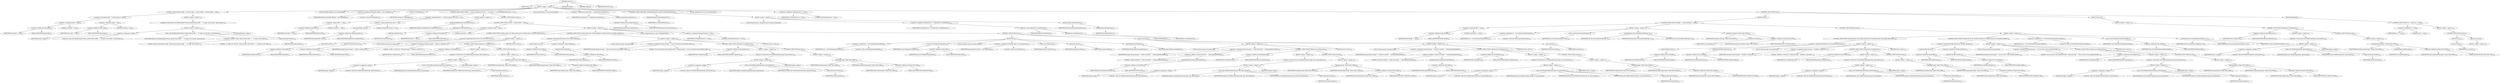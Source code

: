 digraph "execute" {  
"273" [label = <(METHOD,execute)<SUB>257</SUB>> ]
"23" [label = <(PARAM,this)<SUB>257</SUB>> ]
"274" [label = <(BLOCK,&lt;empty&gt;,&lt;empty&gt;)<SUB>257</SUB>> ]
"275" [label = <(CONTROL_STRUCTURE,if (prefix != null &amp;&amp; regex != null),if (prefix != null &amp;&amp; regex != null))<SUB>258</SUB>> ]
"276" [label = <(&lt;operator&gt;.logicalAnd,prefix != null &amp;&amp; regex != null)<SUB>258</SUB>> ]
"277" [label = <(&lt;operator&gt;.notEquals,prefix != null)<SUB>258</SUB>> ]
"278" [label = <(&lt;operator&gt;.fieldAccess,this.prefix)<SUB>258</SUB>> ]
"279" [label = <(IDENTIFIER,this,prefix != null)<SUB>258</SUB>> ]
"280" [label = <(FIELD_IDENTIFIER,prefix,prefix)<SUB>258</SUB>> ]
"281" [label = <(LITERAL,null,prefix != null)<SUB>258</SUB>> ]
"282" [label = <(&lt;operator&gt;.notEquals,regex != null)<SUB>258</SUB>> ]
"283" [label = <(&lt;operator&gt;.fieldAccess,this.regex)<SUB>258</SUB>> ]
"284" [label = <(IDENTIFIER,this,regex != null)<SUB>258</SUB>> ]
"285" [label = <(FIELD_IDENTIFIER,regex,regex)<SUB>258</SUB>> ]
"286" [label = <(LITERAL,null,regex != null)<SUB>258</SUB>> ]
"287" [label = <(BLOCK,&lt;empty&gt;,&lt;empty&gt;)<SUB>258</SUB>> ]
"288" [label = <(&lt;operator&gt;.throw,throw new BuildException(&quot;Please specify either prefix&quot; + &quot; or regex, but not both&quot;, getLocation());)<SUB>259</SUB>> ]
"289" [label = <(BLOCK,&lt;empty&gt;,&lt;empty&gt;)<SUB>259</SUB>> ]
"290" [label = <(&lt;operator&gt;.assignment,&lt;empty&gt;)> ]
"291" [label = <(IDENTIFIER,$obj3,&lt;empty&gt;)> ]
"292" [label = <(&lt;operator&gt;.alloc,new BuildException(&quot;Please specify either prefix&quot; + &quot; or regex, but not both&quot;, getLocation()))<SUB>259</SUB>> ]
"293" [label = <(&lt;init&gt;,new BuildException(&quot;Please specify either prefix&quot; + &quot; or regex, but not both&quot;, getLocation()))<SUB>259</SUB>> ]
"294" [label = <(IDENTIFIER,$obj3,new BuildException(&quot;Please specify either prefix&quot; + &quot; or regex, but not both&quot;, getLocation()))> ]
"295" [label = <(&lt;operator&gt;.addition,&quot;Please specify either prefix&quot; + &quot; or regex, but not both&quot;)<SUB>259</SUB>> ]
"296" [label = <(LITERAL,&quot;Please specify either prefix&quot;,&quot;Please specify either prefix&quot; + &quot; or regex, but not both&quot;)<SUB>259</SUB>> ]
"297" [label = <(LITERAL,&quot; or regex, but not both&quot;,&quot;Please specify either prefix&quot; + &quot; or regex, but not both&quot;)<SUB>260</SUB>> ]
"298" [label = <(getLocation,getLocation())<SUB>260</SUB>> ]
"22" [label = <(IDENTIFIER,this,getLocation())<SUB>260</SUB>> ]
"299" [label = <(IDENTIFIER,$obj3,&lt;empty&gt;)> ]
"25" [label = <(LOCAL,Hashtable allProps: java.util.Hashtable)> ]
"300" [label = <(&lt;operator&gt;.assignment,Hashtable allProps = new Hashtable())<SUB>263</SUB>> ]
"301" [label = <(IDENTIFIER,allProps,Hashtable allProps = new Hashtable())<SUB>263</SUB>> ]
"302" [label = <(&lt;operator&gt;.alloc,new Hashtable())<SUB>263</SUB>> ]
"303" [label = <(&lt;init&gt;,new Hashtable())<SUB>263</SUB>> ]
"24" [label = <(IDENTIFIER,allProps,new Hashtable())<SUB>263</SUB>> ]
"304" [label = <(CONTROL_STRUCTURE,if (inFile == null &amp;&amp; propertySets.size() == 0),if (inFile == null &amp;&amp; propertySets.size() == 0))<SUB>267</SUB>> ]
"305" [label = <(&lt;operator&gt;.logicalAnd,inFile == null &amp;&amp; propertySets.size() == 0)<SUB>267</SUB>> ]
"306" [label = <(&lt;operator&gt;.equals,inFile == null)<SUB>267</SUB>> ]
"307" [label = <(&lt;operator&gt;.fieldAccess,this.inFile)<SUB>267</SUB>> ]
"308" [label = <(IDENTIFIER,this,inFile == null)<SUB>267</SUB>> ]
"309" [label = <(FIELD_IDENTIFIER,inFile,inFile)<SUB>267</SUB>> ]
"310" [label = <(LITERAL,null,inFile == null)<SUB>267</SUB>> ]
"311" [label = <(&lt;operator&gt;.equals,propertySets.size() == 0)<SUB>267</SUB>> ]
"312" [label = <(size,propertySets.size())<SUB>267</SUB>> ]
"313" [label = <(&lt;operator&gt;.fieldAccess,this.propertySets)<SUB>267</SUB>> ]
"314" [label = <(IDENTIFIER,this,propertySets.size())<SUB>267</SUB>> ]
"315" [label = <(FIELD_IDENTIFIER,propertySets,propertySets)<SUB>267</SUB>> ]
"316" [label = <(LITERAL,0,propertySets.size() == 0)<SUB>267</SUB>> ]
"317" [label = <(BLOCK,&lt;empty&gt;,&lt;empty&gt;)<SUB>267</SUB>> ]
"318" [label = <(putAll,putAll(getProject().getProperties()))<SUB>269</SUB>> ]
"319" [label = <(IDENTIFIER,allProps,putAll(getProject().getProperties()))<SUB>269</SUB>> ]
"320" [label = <(getProperties,getProperties())<SUB>269</SUB>> ]
"321" [label = <(getProject,getProject())<SUB>269</SUB>> ]
"26" [label = <(IDENTIFIER,this,getProject())<SUB>269</SUB>> ]
"322" [label = <(CONTROL_STRUCTURE,else,else)<SUB>270</SUB>> ]
"323" [label = <(CONTROL_STRUCTURE,if (inFile != null),if (inFile != null))<SUB>270</SUB>> ]
"324" [label = <(&lt;operator&gt;.notEquals,inFile != null)<SUB>270</SUB>> ]
"325" [label = <(&lt;operator&gt;.fieldAccess,this.inFile)<SUB>270</SUB>> ]
"326" [label = <(IDENTIFIER,this,inFile != null)<SUB>270</SUB>> ]
"327" [label = <(FIELD_IDENTIFIER,inFile,inFile)<SUB>270</SUB>> ]
"328" [label = <(LITERAL,null,inFile != null)<SUB>270</SUB>> ]
"329" [label = <(BLOCK,&lt;empty&gt;,&lt;empty&gt;)<SUB>270</SUB>> ]
"330" [label = <(CONTROL_STRUCTURE,if (inFile.exists() &amp;&amp; inFile.isDirectory()),if (inFile.exists() &amp;&amp; inFile.isDirectory()))<SUB>271</SUB>> ]
"331" [label = <(&lt;operator&gt;.logicalAnd,inFile.exists() &amp;&amp; inFile.isDirectory())<SUB>271</SUB>> ]
"332" [label = <(exists,inFile.exists())<SUB>271</SUB>> ]
"333" [label = <(&lt;operator&gt;.fieldAccess,this.inFile)<SUB>271</SUB>> ]
"334" [label = <(IDENTIFIER,this,inFile.exists())<SUB>271</SUB>> ]
"335" [label = <(FIELD_IDENTIFIER,inFile,inFile)<SUB>271</SUB>> ]
"336" [label = <(isDirectory,inFile.isDirectory())<SUB>271</SUB>> ]
"337" [label = <(&lt;operator&gt;.fieldAccess,this.inFile)<SUB>271</SUB>> ]
"338" [label = <(IDENTIFIER,this,inFile.isDirectory())<SUB>271</SUB>> ]
"339" [label = <(FIELD_IDENTIFIER,inFile,inFile)<SUB>271</SUB>> ]
"340" [label = <(BLOCK,&lt;empty&gt;,&lt;empty&gt;)<SUB>271</SUB>> ]
"341" [label = <(LOCAL,String message: java.lang.String)> ]
"342" [label = <(&lt;operator&gt;.assignment,String message = &quot;srcfile is a directory!&quot;)<SUB>272</SUB>> ]
"343" [label = <(IDENTIFIER,message,String message = &quot;srcfile is a directory!&quot;)<SUB>272</SUB>> ]
"344" [label = <(LITERAL,&quot;srcfile is a directory!&quot;,String message = &quot;srcfile is a directory!&quot;)<SUB>272</SUB>> ]
"345" [label = <(CONTROL_STRUCTURE,if (failonerror),if (failonerror))<SUB>273</SUB>> ]
"346" [label = <(&lt;operator&gt;.fieldAccess,this.failonerror)<SUB>273</SUB>> ]
"347" [label = <(IDENTIFIER,this,if (failonerror))<SUB>273</SUB>> ]
"348" [label = <(FIELD_IDENTIFIER,failonerror,failonerror)<SUB>273</SUB>> ]
"349" [label = <(BLOCK,&lt;empty&gt;,&lt;empty&gt;)<SUB>273</SUB>> ]
"350" [label = <(&lt;operator&gt;.throw,throw new BuildException(message, getLocation());)<SUB>274</SUB>> ]
"351" [label = <(BLOCK,&lt;empty&gt;,&lt;empty&gt;)<SUB>274</SUB>> ]
"352" [label = <(&lt;operator&gt;.assignment,&lt;empty&gt;)> ]
"353" [label = <(IDENTIFIER,$obj5,&lt;empty&gt;)> ]
"354" [label = <(&lt;operator&gt;.alloc,new BuildException(message, getLocation()))<SUB>274</SUB>> ]
"355" [label = <(&lt;init&gt;,new BuildException(message, getLocation()))<SUB>274</SUB>> ]
"356" [label = <(IDENTIFIER,$obj5,new BuildException(message, getLocation()))> ]
"357" [label = <(IDENTIFIER,message,new BuildException(message, getLocation()))<SUB>274</SUB>> ]
"358" [label = <(getLocation,getLocation())<SUB>274</SUB>> ]
"27" [label = <(IDENTIFIER,this,getLocation())<SUB>274</SUB>> ]
"359" [label = <(IDENTIFIER,$obj5,&lt;empty&gt;)> ]
"360" [label = <(CONTROL_STRUCTURE,else,else)<SUB>275</SUB>> ]
"361" [label = <(BLOCK,&lt;empty&gt;,&lt;empty&gt;)<SUB>275</SUB>> ]
"362" [label = <(log,log(message, Project.MSG_ERR))<SUB>276</SUB>> ]
"28" [label = <(IDENTIFIER,this,log(message, Project.MSG_ERR))<SUB>276</SUB>> ]
"363" [label = <(IDENTIFIER,message,log(message, Project.MSG_ERR))<SUB>276</SUB>> ]
"364" [label = <(&lt;operator&gt;.fieldAccess,Project.MSG_ERR)<SUB>276</SUB>> ]
"365" [label = <(IDENTIFIER,Project,log(message, Project.MSG_ERR))<SUB>276</SUB>> ]
"366" [label = <(FIELD_IDENTIFIER,MSG_ERR,MSG_ERR)<SUB>276</SUB>> ]
"367" [label = <(RETURN,return;,return;)<SUB>278</SUB>> ]
"368" [label = <(CONTROL_STRUCTURE,if (inFile.exists() &amp;&amp; !inFile.canRead()),if (inFile.exists() &amp;&amp; !inFile.canRead()))<SUB>281</SUB>> ]
"369" [label = <(&lt;operator&gt;.logicalAnd,inFile.exists() &amp;&amp; !inFile.canRead())<SUB>281</SUB>> ]
"370" [label = <(exists,inFile.exists())<SUB>281</SUB>> ]
"371" [label = <(&lt;operator&gt;.fieldAccess,this.inFile)<SUB>281</SUB>> ]
"372" [label = <(IDENTIFIER,this,inFile.exists())<SUB>281</SUB>> ]
"373" [label = <(FIELD_IDENTIFIER,inFile,inFile)<SUB>281</SUB>> ]
"374" [label = <(&lt;operator&gt;.logicalNot,!inFile.canRead())<SUB>281</SUB>> ]
"375" [label = <(canRead,inFile.canRead())<SUB>281</SUB>> ]
"376" [label = <(&lt;operator&gt;.fieldAccess,this.inFile)<SUB>281</SUB>> ]
"377" [label = <(IDENTIFIER,this,inFile.canRead())<SUB>281</SUB>> ]
"378" [label = <(FIELD_IDENTIFIER,inFile,inFile)<SUB>281</SUB>> ]
"379" [label = <(BLOCK,&lt;empty&gt;,&lt;empty&gt;)<SUB>281</SUB>> ]
"380" [label = <(LOCAL,String message: java.lang.String)> ]
"381" [label = <(&lt;operator&gt;.assignment,String message = &quot;Can not read from the specified srcfile!&quot;)<SUB>282</SUB>> ]
"382" [label = <(IDENTIFIER,message,String message = &quot;Can not read from the specified srcfile!&quot;)<SUB>282</SUB>> ]
"383" [label = <(LITERAL,&quot;Can not read from the specified srcfile!&quot;,String message = &quot;Can not read from the specified srcfile!&quot;)<SUB>282</SUB>> ]
"384" [label = <(CONTROL_STRUCTURE,if (failonerror),if (failonerror))<SUB>283</SUB>> ]
"385" [label = <(&lt;operator&gt;.fieldAccess,this.failonerror)<SUB>283</SUB>> ]
"386" [label = <(IDENTIFIER,this,if (failonerror))<SUB>283</SUB>> ]
"387" [label = <(FIELD_IDENTIFIER,failonerror,failonerror)<SUB>283</SUB>> ]
"388" [label = <(BLOCK,&lt;empty&gt;,&lt;empty&gt;)<SUB>283</SUB>> ]
"389" [label = <(&lt;operator&gt;.throw,throw new BuildException(message, getLocation());)<SUB>284</SUB>> ]
"390" [label = <(BLOCK,&lt;empty&gt;,&lt;empty&gt;)<SUB>284</SUB>> ]
"391" [label = <(&lt;operator&gt;.assignment,&lt;empty&gt;)> ]
"392" [label = <(IDENTIFIER,$obj6,&lt;empty&gt;)> ]
"393" [label = <(&lt;operator&gt;.alloc,new BuildException(message, getLocation()))<SUB>284</SUB>> ]
"394" [label = <(&lt;init&gt;,new BuildException(message, getLocation()))<SUB>284</SUB>> ]
"395" [label = <(IDENTIFIER,$obj6,new BuildException(message, getLocation()))> ]
"396" [label = <(IDENTIFIER,message,new BuildException(message, getLocation()))<SUB>284</SUB>> ]
"397" [label = <(getLocation,getLocation())<SUB>284</SUB>> ]
"29" [label = <(IDENTIFIER,this,getLocation())<SUB>284</SUB>> ]
"398" [label = <(IDENTIFIER,$obj6,&lt;empty&gt;)> ]
"399" [label = <(CONTROL_STRUCTURE,else,else)<SUB>285</SUB>> ]
"400" [label = <(BLOCK,&lt;empty&gt;,&lt;empty&gt;)<SUB>285</SUB>> ]
"401" [label = <(log,log(message, Project.MSG_ERR))<SUB>286</SUB>> ]
"30" [label = <(IDENTIFIER,this,log(message, Project.MSG_ERR))<SUB>286</SUB>> ]
"402" [label = <(IDENTIFIER,message,log(message, Project.MSG_ERR))<SUB>286</SUB>> ]
"403" [label = <(&lt;operator&gt;.fieldAccess,Project.MSG_ERR)<SUB>286</SUB>> ]
"404" [label = <(IDENTIFIER,Project,log(message, Project.MSG_ERR))<SUB>286</SUB>> ]
"405" [label = <(FIELD_IDENTIFIER,MSG_ERR,MSG_ERR)<SUB>286</SUB>> ]
"406" [label = <(RETURN,return;,return;)<SUB>288</SUB>> ]
"32" [label = <(LOCAL,FileInputStream in: java.io.FileInputStream)> ]
"407" [label = <(&lt;operator&gt;.assignment,FileInputStream in = null)<SUB>291</SUB>> ]
"408" [label = <(IDENTIFIER,in,FileInputStream in = null)<SUB>291</SUB>> ]
"409" [label = <(LITERAL,null,FileInputStream in = null)<SUB>291</SUB>> ]
"410" [label = <(CONTROL_STRUCTURE,try,try)<SUB>292</SUB>> ]
"411" [label = <(BLOCK,try,try)<SUB>292</SUB>> ]
"412" [label = <(&lt;operator&gt;.assignment,in = new FileInputStream(inFile))<SUB>293</SUB>> ]
"413" [label = <(IDENTIFIER,in,in = new FileInputStream(inFile))<SUB>293</SUB>> ]
"414" [label = <(&lt;operator&gt;.alloc,new FileInputStream(inFile))<SUB>293</SUB>> ]
"415" [label = <(&lt;init&gt;,new FileInputStream(inFile))<SUB>293</SUB>> ]
"31" [label = <(IDENTIFIER,in,new FileInputStream(inFile))<SUB>293</SUB>> ]
"416" [label = <(&lt;operator&gt;.fieldAccess,this.inFile)<SUB>293</SUB>> ]
"417" [label = <(IDENTIFIER,this,new FileInputStream(inFile))<SUB>293</SUB>> ]
"418" [label = <(FIELD_IDENTIFIER,inFile,inFile)<SUB>293</SUB>> ]
"34" [label = <(LOCAL,Properties props: java.util.Properties)> ]
"419" [label = <(&lt;operator&gt;.assignment,Properties props = new Properties())<SUB>294</SUB>> ]
"420" [label = <(IDENTIFIER,props,Properties props = new Properties())<SUB>294</SUB>> ]
"421" [label = <(&lt;operator&gt;.alloc,new Properties())<SUB>294</SUB>> ]
"422" [label = <(&lt;init&gt;,new Properties())<SUB>294</SUB>> ]
"33" [label = <(IDENTIFIER,props,new Properties())<SUB>294</SUB>> ]
"423" [label = <(load,props.load(in))<SUB>295</SUB>> ]
"424" [label = <(IDENTIFIER,props,props.load(in))<SUB>295</SUB>> ]
"425" [label = <(IDENTIFIER,in,props.load(in))<SUB>295</SUB>> ]
"426" [label = <(putAll,allProps.putAll(props))<SUB>296</SUB>> ]
"427" [label = <(IDENTIFIER,allProps,allProps.putAll(props))<SUB>296</SUB>> ]
"428" [label = <(IDENTIFIER,props,allProps.putAll(props))<SUB>296</SUB>> ]
"429" [label = <(BLOCK,catch,catch)> ]
"430" [label = <(BLOCK,&lt;empty&gt;,&lt;empty&gt;)<SUB>297</SUB>> ]
"431" [label = <(LOCAL,String message: java.lang.String)> ]
"432" [label = <(&lt;operator&gt;.assignment,String message = &quot;Could not find file &quot; + inFile.getAbsolutePath())<SUB>298</SUB>> ]
"433" [label = <(IDENTIFIER,message,String message = &quot;Could not find file &quot; + inFile.getAbsolutePath())<SUB>298</SUB>> ]
"434" [label = <(&lt;operator&gt;.addition,&quot;Could not find file &quot; + inFile.getAbsolutePath())<SUB>299</SUB>> ]
"435" [label = <(LITERAL,&quot;Could not find file &quot;,&quot;Could not find file &quot; + inFile.getAbsolutePath())<SUB>299</SUB>> ]
"436" [label = <(getAbsolutePath,inFile.getAbsolutePath())<SUB>299</SUB>> ]
"437" [label = <(&lt;operator&gt;.fieldAccess,this.inFile)<SUB>299</SUB>> ]
"438" [label = <(IDENTIFIER,this,inFile.getAbsolutePath())<SUB>299</SUB>> ]
"439" [label = <(FIELD_IDENTIFIER,inFile,inFile)<SUB>299</SUB>> ]
"440" [label = <(CONTROL_STRUCTURE,if (failonerror),if (failonerror))<SUB>300</SUB>> ]
"441" [label = <(&lt;operator&gt;.fieldAccess,this.failonerror)<SUB>300</SUB>> ]
"442" [label = <(IDENTIFIER,this,if (failonerror))<SUB>300</SUB>> ]
"443" [label = <(FIELD_IDENTIFIER,failonerror,failonerror)<SUB>300</SUB>> ]
"444" [label = <(BLOCK,&lt;empty&gt;,&lt;empty&gt;)<SUB>300</SUB>> ]
"445" [label = <(&lt;operator&gt;.throw,throw new BuildException(message, fnfe, getLocation());)<SUB>301</SUB>> ]
"446" [label = <(BLOCK,&lt;empty&gt;,&lt;empty&gt;)<SUB>301</SUB>> ]
"447" [label = <(&lt;operator&gt;.assignment,&lt;empty&gt;)> ]
"448" [label = <(IDENTIFIER,$obj9,&lt;empty&gt;)> ]
"449" [label = <(&lt;operator&gt;.alloc,new BuildException(message, fnfe, getLocation()))<SUB>301</SUB>> ]
"450" [label = <(&lt;init&gt;,new BuildException(message, fnfe, getLocation()))<SUB>301</SUB>> ]
"451" [label = <(IDENTIFIER,$obj9,new BuildException(message, fnfe, getLocation()))> ]
"452" [label = <(IDENTIFIER,message,new BuildException(message, fnfe, getLocation()))<SUB>301</SUB>> ]
"453" [label = <(IDENTIFIER,fnfe,new BuildException(message, fnfe, getLocation()))<SUB>301</SUB>> ]
"454" [label = <(getLocation,getLocation())<SUB>301</SUB>> ]
"35" [label = <(IDENTIFIER,this,getLocation())<SUB>301</SUB>> ]
"455" [label = <(IDENTIFIER,$obj9,&lt;empty&gt;)> ]
"456" [label = <(CONTROL_STRUCTURE,else,else)<SUB>302</SUB>> ]
"457" [label = <(BLOCK,&lt;empty&gt;,&lt;empty&gt;)<SUB>302</SUB>> ]
"458" [label = <(log,log(message, Project.MSG_WARN))<SUB>303</SUB>> ]
"36" [label = <(IDENTIFIER,this,log(message, Project.MSG_WARN))<SUB>303</SUB>> ]
"459" [label = <(IDENTIFIER,message,log(message, Project.MSG_WARN))<SUB>303</SUB>> ]
"460" [label = <(&lt;operator&gt;.fieldAccess,Project.MSG_WARN)<SUB>303</SUB>> ]
"461" [label = <(IDENTIFIER,Project,log(message, Project.MSG_WARN))<SUB>303</SUB>> ]
"462" [label = <(FIELD_IDENTIFIER,MSG_WARN,MSG_WARN)<SUB>303</SUB>> ]
"463" [label = <(RETURN,return;,return;)<SUB>305</SUB>> ]
"464" [label = <(BLOCK,&lt;empty&gt;,&lt;empty&gt;)<SUB>306</SUB>> ]
"465" [label = <(LOCAL,String message: java.lang.String)> ]
"466" [label = <(&lt;operator&gt;.assignment,String message = &quot;Could not read file &quot; + inFile.getAbsolutePath())<SUB>307</SUB>> ]
"467" [label = <(IDENTIFIER,message,String message = &quot;Could not read file &quot; + inFile.getAbsolutePath())<SUB>307</SUB>> ]
"468" [label = <(&lt;operator&gt;.addition,&quot;Could not read file &quot; + inFile.getAbsolutePath())<SUB>308</SUB>> ]
"469" [label = <(LITERAL,&quot;Could not read file &quot;,&quot;Could not read file &quot; + inFile.getAbsolutePath())<SUB>308</SUB>> ]
"470" [label = <(getAbsolutePath,inFile.getAbsolutePath())<SUB>308</SUB>> ]
"471" [label = <(&lt;operator&gt;.fieldAccess,this.inFile)<SUB>308</SUB>> ]
"472" [label = <(IDENTIFIER,this,inFile.getAbsolutePath())<SUB>308</SUB>> ]
"473" [label = <(FIELD_IDENTIFIER,inFile,inFile)<SUB>308</SUB>> ]
"474" [label = <(CONTROL_STRUCTURE,if (failonerror),if (failonerror))<SUB>309</SUB>> ]
"475" [label = <(&lt;operator&gt;.fieldAccess,this.failonerror)<SUB>309</SUB>> ]
"476" [label = <(IDENTIFIER,this,if (failonerror))<SUB>309</SUB>> ]
"477" [label = <(FIELD_IDENTIFIER,failonerror,failonerror)<SUB>309</SUB>> ]
"478" [label = <(BLOCK,&lt;empty&gt;,&lt;empty&gt;)<SUB>309</SUB>> ]
"479" [label = <(&lt;operator&gt;.throw,throw new BuildException(message, ioe, getLocation());)<SUB>310</SUB>> ]
"480" [label = <(BLOCK,&lt;empty&gt;,&lt;empty&gt;)<SUB>310</SUB>> ]
"481" [label = <(&lt;operator&gt;.assignment,&lt;empty&gt;)> ]
"482" [label = <(IDENTIFIER,$obj10,&lt;empty&gt;)> ]
"483" [label = <(&lt;operator&gt;.alloc,new BuildException(message, ioe, getLocation()))<SUB>310</SUB>> ]
"484" [label = <(&lt;init&gt;,new BuildException(message, ioe, getLocation()))<SUB>310</SUB>> ]
"485" [label = <(IDENTIFIER,$obj10,new BuildException(message, ioe, getLocation()))> ]
"486" [label = <(IDENTIFIER,message,new BuildException(message, ioe, getLocation()))<SUB>310</SUB>> ]
"487" [label = <(IDENTIFIER,ioe,new BuildException(message, ioe, getLocation()))<SUB>310</SUB>> ]
"488" [label = <(getLocation,getLocation())<SUB>310</SUB>> ]
"37" [label = <(IDENTIFIER,this,getLocation())<SUB>310</SUB>> ]
"489" [label = <(IDENTIFIER,$obj10,&lt;empty&gt;)> ]
"490" [label = <(CONTROL_STRUCTURE,else,else)<SUB>311</SUB>> ]
"491" [label = <(BLOCK,&lt;empty&gt;,&lt;empty&gt;)<SUB>311</SUB>> ]
"492" [label = <(log,log(message, Project.MSG_WARN))<SUB>312</SUB>> ]
"38" [label = <(IDENTIFIER,this,log(message, Project.MSG_WARN))<SUB>312</SUB>> ]
"493" [label = <(IDENTIFIER,message,log(message, Project.MSG_WARN))<SUB>312</SUB>> ]
"494" [label = <(&lt;operator&gt;.fieldAccess,Project.MSG_WARN)<SUB>312</SUB>> ]
"495" [label = <(IDENTIFIER,Project,log(message, Project.MSG_WARN))<SUB>312</SUB>> ]
"496" [label = <(FIELD_IDENTIFIER,MSG_WARN,MSG_WARN)<SUB>312</SUB>> ]
"497" [label = <(RETURN,return;,return;)<SUB>314</SUB>> ]
"498" [label = <(BLOCK,finally,finally)<SUB>315</SUB>> ]
"499" [label = <(close,close(in))<SUB>316</SUB>> ]
"500" [label = <(IDENTIFIER,FileUtils,close(in))<SUB>316</SUB>> ]
"501" [label = <(IDENTIFIER,in,close(in))<SUB>316</SUB>> ]
"502" [label = <(LOCAL,Enumeration e: java.util.Enumeration)> ]
"503" [label = <(&lt;operator&gt;.assignment,Enumeration e = propertySets.elements())<SUB>320</SUB>> ]
"504" [label = <(IDENTIFIER,e,Enumeration e = propertySets.elements())<SUB>320</SUB>> ]
"505" [label = <(elements,propertySets.elements())<SUB>320</SUB>> ]
"506" [label = <(&lt;operator&gt;.fieldAccess,this.propertySets)<SUB>320</SUB>> ]
"507" [label = <(IDENTIFIER,this,propertySets.elements())<SUB>320</SUB>> ]
"508" [label = <(FIELD_IDENTIFIER,propertySets,propertySets)<SUB>320</SUB>> ]
"509" [label = <(CONTROL_STRUCTURE,while (e.hasMoreElements()),while (e.hasMoreElements()))<SUB>321</SUB>> ]
"510" [label = <(hasMoreElements,e.hasMoreElements())<SUB>321</SUB>> ]
"511" [label = <(IDENTIFIER,e,e.hasMoreElements())<SUB>321</SUB>> ]
"512" [label = <(BLOCK,&lt;empty&gt;,&lt;empty&gt;)<SUB>321</SUB>> ]
"513" [label = <(LOCAL,PropertySet ps: org.apache.tools.ant.types.PropertySet)> ]
"514" [label = <(&lt;operator&gt;.assignment,PropertySet ps = (PropertySet) e.nextElement())<SUB>322</SUB>> ]
"515" [label = <(IDENTIFIER,ps,PropertySet ps = (PropertySet) e.nextElement())<SUB>322</SUB>> ]
"516" [label = <(&lt;operator&gt;.cast,(PropertySet) e.nextElement())<SUB>322</SUB>> ]
"517" [label = <(TYPE_REF,PropertySet,PropertySet)<SUB>322</SUB>> ]
"518" [label = <(nextElement,e.nextElement())<SUB>322</SUB>> ]
"519" [label = <(IDENTIFIER,e,e.nextElement())<SUB>322</SUB>> ]
"520" [label = <(putAll,putAll(ps.getProperties()))<SUB>323</SUB>> ]
"521" [label = <(IDENTIFIER,allProps,putAll(ps.getProperties()))<SUB>323</SUB>> ]
"522" [label = <(getProperties,getProperties())<SUB>323</SUB>> ]
"523" [label = <(IDENTIFIER,ps,getProperties())<SUB>323</SUB>> ]
"40" [label = <(LOCAL,OutputStream os: java.io.OutputStream)> ]
"524" [label = <(&lt;operator&gt;.assignment,OutputStream os = null)<SUB>326</SUB>> ]
"525" [label = <(IDENTIFIER,os,OutputStream os = null)<SUB>326</SUB>> ]
"526" [label = <(LITERAL,null,OutputStream os = null)<SUB>326</SUB>> ]
"527" [label = <(CONTROL_STRUCTURE,try,try)<SUB>327</SUB>> ]
"528" [label = <(BLOCK,try,try)<SUB>327</SUB>> ]
"529" [label = <(CONTROL_STRUCTURE,if (destfile == null),if (destfile == null))<SUB>328</SUB>> ]
"530" [label = <(&lt;operator&gt;.equals,destfile == null)<SUB>328</SUB>> ]
"531" [label = <(&lt;operator&gt;.fieldAccess,this.destfile)<SUB>328</SUB>> ]
"532" [label = <(IDENTIFIER,this,destfile == null)<SUB>328</SUB>> ]
"533" [label = <(FIELD_IDENTIFIER,destfile,destfile)<SUB>328</SUB>> ]
"534" [label = <(LITERAL,null,destfile == null)<SUB>328</SUB>> ]
"535" [label = <(BLOCK,&lt;empty&gt;,&lt;empty&gt;)<SUB>328</SUB>> ]
"536" [label = <(&lt;operator&gt;.assignment,os = new ByteArrayOutputStream())<SUB>329</SUB>> ]
"537" [label = <(IDENTIFIER,os,os = new ByteArrayOutputStream())<SUB>329</SUB>> ]
"538" [label = <(&lt;operator&gt;.alloc,new ByteArrayOutputStream())<SUB>329</SUB>> ]
"539" [label = <(&lt;init&gt;,new ByteArrayOutputStream())<SUB>329</SUB>> ]
"39" [label = <(IDENTIFIER,os,new ByteArrayOutputStream())<SUB>329</SUB>> ]
"540" [label = <(saveProperties,this.saveProperties(allProps, os))<SUB>330</SUB>> ]
"41" [label = <(IDENTIFIER,this,this.saveProperties(allProps, os))<SUB>330</SUB>> ]
"541" [label = <(IDENTIFIER,allProps,this.saveProperties(allProps, os))<SUB>330</SUB>> ]
"542" [label = <(IDENTIFIER,os,this.saveProperties(allProps, os))<SUB>330</SUB>> ]
"543" [label = <(log,log(os.toString(), Project.MSG_INFO))<SUB>331</SUB>> ]
"42" [label = <(IDENTIFIER,this,log(os.toString(), Project.MSG_INFO))<SUB>331</SUB>> ]
"544" [label = <(toString,os.toString())<SUB>331</SUB>> ]
"545" [label = <(IDENTIFIER,os,os.toString())<SUB>331</SUB>> ]
"546" [label = <(&lt;operator&gt;.fieldAccess,Project.MSG_INFO)<SUB>331</SUB>> ]
"547" [label = <(IDENTIFIER,Project,log(os.toString(), Project.MSG_INFO))<SUB>331</SUB>> ]
"548" [label = <(FIELD_IDENTIFIER,MSG_INFO,MSG_INFO)<SUB>331</SUB>> ]
"549" [label = <(CONTROL_STRUCTURE,else,else)<SUB>332</SUB>> ]
"550" [label = <(BLOCK,&lt;empty&gt;,&lt;empty&gt;)<SUB>332</SUB>> ]
"551" [label = <(CONTROL_STRUCTURE,if (destfile.exists() &amp;&amp; destfile.isDirectory()),if (destfile.exists() &amp;&amp; destfile.isDirectory()))<SUB>333</SUB>> ]
"552" [label = <(&lt;operator&gt;.logicalAnd,destfile.exists() &amp;&amp; destfile.isDirectory())<SUB>333</SUB>> ]
"553" [label = <(exists,destfile.exists())<SUB>333</SUB>> ]
"554" [label = <(&lt;operator&gt;.fieldAccess,this.destfile)<SUB>333</SUB>> ]
"555" [label = <(IDENTIFIER,this,destfile.exists())<SUB>333</SUB>> ]
"556" [label = <(FIELD_IDENTIFIER,destfile,destfile)<SUB>333</SUB>> ]
"557" [label = <(isDirectory,destfile.isDirectory())<SUB>333</SUB>> ]
"558" [label = <(&lt;operator&gt;.fieldAccess,this.destfile)<SUB>333</SUB>> ]
"559" [label = <(IDENTIFIER,this,destfile.isDirectory())<SUB>333</SUB>> ]
"560" [label = <(FIELD_IDENTIFIER,destfile,destfile)<SUB>333</SUB>> ]
"561" [label = <(BLOCK,&lt;empty&gt;,&lt;empty&gt;)<SUB>333</SUB>> ]
"562" [label = <(LOCAL,String message: java.lang.String)> ]
"563" [label = <(&lt;operator&gt;.assignment,String message = &quot;destfile is a directory!&quot;)<SUB>334</SUB>> ]
"564" [label = <(IDENTIFIER,message,String message = &quot;destfile is a directory!&quot;)<SUB>334</SUB>> ]
"565" [label = <(LITERAL,&quot;destfile is a directory!&quot;,String message = &quot;destfile is a directory!&quot;)<SUB>334</SUB>> ]
"566" [label = <(CONTROL_STRUCTURE,if (failonerror),if (failonerror))<SUB>335</SUB>> ]
"567" [label = <(&lt;operator&gt;.fieldAccess,this.failonerror)<SUB>335</SUB>> ]
"568" [label = <(IDENTIFIER,this,if (failonerror))<SUB>335</SUB>> ]
"569" [label = <(FIELD_IDENTIFIER,failonerror,failonerror)<SUB>335</SUB>> ]
"570" [label = <(BLOCK,&lt;empty&gt;,&lt;empty&gt;)<SUB>335</SUB>> ]
"571" [label = <(&lt;operator&gt;.throw,throw new BuildException(message, getLocation());)<SUB>336</SUB>> ]
"572" [label = <(BLOCK,&lt;empty&gt;,&lt;empty&gt;)<SUB>336</SUB>> ]
"573" [label = <(&lt;operator&gt;.assignment,&lt;empty&gt;)> ]
"574" [label = <(IDENTIFIER,$obj12,&lt;empty&gt;)> ]
"575" [label = <(&lt;operator&gt;.alloc,new BuildException(message, getLocation()))<SUB>336</SUB>> ]
"576" [label = <(&lt;init&gt;,new BuildException(message, getLocation()))<SUB>336</SUB>> ]
"577" [label = <(IDENTIFIER,$obj12,new BuildException(message, getLocation()))> ]
"578" [label = <(IDENTIFIER,message,new BuildException(message, getLocation()))<SUB>336</SUB>> ]
"579" [label = <(getLocation,getLocation())<SUB>336</SUB>> ]
"43" [label = <(IDENTIFIER,this,getLocation())<SUB>336</SUB>> ]
"580" [label = <(IDENTIFIER,$obj12,&lt;empty&gt;)> ]
"581" [label = <(CONTROL_STRUCTURE,else,else)<SUB>337</SUB>> ]
"582" [label = <(BLOCK,&lt;empty&gt;,&lt;empty&gt;)<SUB>337</SUB>> ]
"583" [label = <(log,log(message, Project.MSG_ERR))<SUB>338</SUB>> ]
"44" [label = <(IDENTIFIER,this,log(message, Project.MSG_ERR))<SUB>338</SUB>> ]
"584" [label = <(IDENTIFIER,message,log(message, Project.MSG_ERR))<SUB>338</SUB>> ]
"585" [label = <(&lt;operator&gt;.fieldAccess,Project.MSG_ERR)<SUB>338</SUB>> ]
"586" [label = <(IDENTIFIER,Project,log(message, Project.MSG_ERR))<SUB>338</SUB>> ]
"587" [label = <(FIELD_IDENTIFIER,MSG_ERR,MSG_ERR)<SUB>338</SUB>> ]
"588" [label = <(RETURN,return;,return;)<SUB>340</SUB>> ]
"589" [label = <(CONTROL_STRUCTURE,if (destfile.exists() &amp;&amp; !destfile.canWrite()),if (destfile.exists() &amp;&amp; !destfile.canWrite()))<SUB>343</SUB>> ]
"590" [label = <(&lt;operator&gt;.logicalAnd,destfile.exists() &amp;&amp; !destfile.canWrite())<SUB>343</SUB>> ]
"591" [label = <(exists,destfile.exists())<SUB>343</SUB>> ]
"592" [label = <(&lt;operator&gt;.fieldAccess,this.destfile)<SUB>343</SUB>> ]
"593" [label = <(IDENTIFIER,this,destfile.exists())<SUB>343</SUB>> ]
"594" [label = <(FIELD_IDENTIFIER,destfile,destfile)<SUB>343</SUB>> ]
"595" [label = <(&lt;operator&gt;.logicalNot,!destfile.canWrite())<SUB>343</SUB>> ]
"596" [label = <(canWrite,destfile.canWrite())<SUB>343</SUB>> ]
"597" [label = <(&lt;operator&gt;.fieldAccess,this.destfile)<SUB>343</SUB>> ]
"598" [label = <(IDENTIFIER,this,destfile.canWrite())<SUB>343</SUB>> ]
"599" [label = <(FIELD_IDENTIFIER,destfile,destfile)<SUB>343</SUB>> ]
"600" [label = <(BLOCK,&lt;empty&gt;,&lt;empty&gt;)<SUB>343</SUB>> ]
"601" [label = <(LOCAL,String message: java.lang.String)> ]
"602" [label = <(&lt;operator&gt;.assignment,String message = &quot;Can not write to the specified destfile!&quot;)<SUB>344</SUB>> ]
"603" [label = <(IDENTIFIER,message,String message = &quot;Can not write to the specified destfile!&quot;)<SUB>344</SUB>> ]
"604" [label = <(LITERAL,&quot;Can not write to the specified destfile!&quot;,String message = &quot;Can not write to the specified destfile!&quot;)<SUB>345</SUB>> ]
"605" [label = <(CONTROL_STRUCTURE,if (failonerror),if (failonerror))<SUB>346</SUB>> ]
"606" [label = <(&lt;operator&gt;.fieldAccess,this.failonerror)<SUB>346</SUB>> ]
"607" [label = <(IDENTIFIER,this,if (failonerror))<SUB>346</SUB>> ]
"608" [label = <(FIELD_IDENTIFIER,failonerror,failonerror)<SUB>346</SUB>> ]
"609" [label = <(BLOCK,&lt;empty&gt;,&lt;empty&gt;)<SUB>346</SUB>> ]
"610" [label = <(&lt;operator&gt;.throw,throw new BuildException(message, getLocation());)<SUB>347</SUB>> ]
"611" [label = <(BLOCK,&lt;empty&gt;,&lt;empty&gt;)<SUB>347</SUB>> ]
"612" [label = <(&lt;operator&gt;.assignment,&lt;empty&gt;)> ]
"613" [label = <(IDENTIFIER,$obj13,&lt;empty&gt;)> ]
"614" [label = <(&lt;operator&gt;.alloc,new BuildException(message, getLocation()))<SUB>347</SUB>> ]
"615" [label = <(&lt;init&gt;,new BuildException(message, getLocation()))<SUB>347</SUB>> ]
"616" [label = <(IDENTIFIER,$obj13,new BuildException(message, getLocation()))> ]
"617" [label = <(IDENTIFIER,message,new BuildException(message, getLocation()))<SUB>347</SUB>> ]
"618" [label = <(getLocation,getLocation())<SUB>347</SUB>> ]
"45" [label = <(IDENTIFIER,this,getLocation())<SUB>347</SUB>> ]
"619" [label = <(IDENTIFIER,$obj13,&lt;empty&gt;)> ]
"620" [label = <(CONTROL_STRUCTURE,else,else)<SUB>348</SUB>> ]
"621" [label = <(BLOCK,&lt;empty&gt;,&lt;empty&gt;)<SUB>348</SUB>> ]
"622" [label = <(log,log(message, Project.MSG_ERR))<SUB>349</SUB>> ]
"46" [label = <(IDENTIFIER,this,log(message, Project.MSG_ERR))<SUB>349</SUB>> ]
"623" [label = <(IDENTIFIER,message,log(message, Project.MSG_ERR))<SUB>349</SUB>> ]
"624" [label = <(&lt;operator&gt;.fieldAccess,Project.MSG_ERR)<SUB>349</SUB>> ]
"625" [label = <(IDENTIFIER,Project,log(message, Project.MSG_ERR))<SUB>349</SUB>> ]
"626" [label = <(FIELD_IDENTIFIER,MSG_ERR,MSG_ERR)<SUB>349</SUB>> ]
"627" [label = <(RETURN,return;,return;)<SUB>351</SUB>> ]
"628" [label = <(&lt;operator&gt;.assignment,os = new FileOutputStream(this.destfile))<SUB>353</SUB>> ]
"629" [label = <(IDENTIFIER,os,os = new FileOutputStream(this.destfile))<SUB>353</SUB>> ]
"630" [label = <(&lt;operator&gt;.alloc,new FileOutputStream(this.destfile))<SUB>353</SUB>> ]
"631" [label = <(&lt;init&gt;,new FileOutputStream(this.destfile))<SUB>353</SUB>> ]
"48" [label = <(IDENTIFIER,os,new FileOutputStream(this.destfile))<SUB>353</SUB>> ]
"632" [label = <(&lt;operator&gt;.fieldAccess,this.destfile)<SUB>353</SUB>> ]
"47" [label = <(IDENTIFIER,this,new FileOutputStream(this.destfile))<SUB>353</SUB>> ]
"633" [label = <(FIELD_IDENTIFIER,destfile,destfile)<SUB>353</SUB>> ]
"634" [label = <(saveProperties,this.saveProperties(allProps, os))<SUB>354</SUB>> ]
"49" [label = <(IDENTIFIER,this,this.saveProperties(allProps, os))<SUB>354</SUB>> ]
"635" [label = <(IDENTIFIER,allProps,this.saveProperties(allProps, os))<SUB>354</SUB>> ]
"636" [label = <(IDENTIFIER,os,this.saveProperties(allProps, os))<SUB>354</SUB>> ]
"637" [label = <(BLOCK,catch,catch)> ]
"638" [label = <(BLOCK,&lt;empty&gt;,&lt;empty&gt;)<SUB>356</SUB>> ]
"639" [label = <(CONTROL_STRUCTURE,if (failonerror),if (failonerror))<SUB>357</SUB>> ]
"640" [label = <(&lt;operator&gt;.fieldAccess,this.failonerror)<SUB>357</SUB>> ]
"641" [label = <(IDENTIFIER,this,if (failonerror))<SUB>357</SUB>> ]
"642" [label = <(FIELD_IDENTIFIER,failonerror,failonerror)<SUB>357</SUB>> ]
"643" [label = <(BLOCK,&lt;empty&gt;,&lt;empty&gt;)<SUB>357</SUB>> ]
"644" [label = <(&lt;operator&gt;.throw,throw new BuildException(ioe, getLocation());)<SUB>358</SUB>> ]
"645" [label = <(BLOCK,&lt;empty&gt;,&lt;empty&gt;)<SUB>358</SUB>> ]
"646" [label = <(&lt;operator&gt;.assignment,&lt;empty&gt;)> ]
"647" [label = <(IDENTIFIER,$obj15,&lt;empty&gt;)> ]
"648" [label = <(&lt;operator&gt;.alloc,new BuildException(ioe, getLocation()))<SUB>358</SUB>> ]
"649" [label = <(&lt;init&gt;,new BuildException(ioe, getLocation()))<SUB>358</SUB>> ]
"650" [label = <(IDENTIFIER,$obj15,new BuildException(ioe, getLocation()))> ]
"651" [label = <(IDENTIFIER,ioe,new BuildException(ioe, getLocation()))<SUB>358</SUB>> ]
"652" [label = <(getLocation,getLocation())<SUB>358</SUB>> ]
"50" [label = <(IDENTIFIER,this,getLocation())<SUB>358</SUB>> ]
"653" [label = <(IDENTIFIER,$obj15,&lt;empty&gt;)> ]
"654" [label = <(CONTROL_STRUCTURE,else,else)<SUB>359</SUB>> ]
"655" [label = <(BLOCK,&lt;empty&gt;,&lt;empty&gt;)<SUB>359</SUB>> ]
"656" [label = <(log,log(ioe.getMessage(), Project.MSG_INFO))<SUB>360</SUB>> ]
"51" [label = <(IDENTIFIER,this,log(ioe.getMessage(), Project.MSG_INFO))<SUB>360</SUB>> ]
"657" [label = <(getMessage,ioe.getMessage())<SUB>360</SUB>> ]
"658" [label = <(IDENTIFIER,ioe,ioe.getMessage())<SUB>360</SUB>> ]
"659" [label = <(&lt;operator&gt;.fieldAccess,Project.MSG_INFO)<SUB>360</SUB>> ]
"660" [label = <(IDENTIFIER,Project,log(ioe.getMessage(), Project.MSG_INFO))<SUB>360</SUB>> ]
"661" [label = <(FIELD_IDENTIFIER,MSG_INFO,MSG_INFO)<SUB>360</SUB>> ]
"662" [label = <(BLOCK,finally,finally)<SUB>362</SUB>> ]
"663" [label = <(CONTROL_STRUCTURE,if (os != null),if (os != null))<SUB>363</SUB>> ]
"664" [label = <(&lt;operator&gt;.notEquals,os != null)<SUB>363</SUB>> ]
"665" [label = <(IDENTIFIER,os,os != null)<SUB>363</SUB>> ]
"666" [label = <(LITERAL,null,os != null)<SUB>363</SUB>> ]
"667" [label = <(BLOCK,&lt;empty&gt;,&lt;empty&gt;)<SUB>363</SUB>> ]
"668" [label = <(CONTROL_STRUCTURE,try,try)<SUB>364</SUB>> ]
"669" [label = <(BLOCK,try,try)<SUB>364</SUB>> ]
"670" [label = <(close,os.close())<SUB>365</SUB>> ]
"671" [label = <(IDENTIFIER,os,os.close())<SUB>365</SUB>> ]
"672" [label = <(BLOCK,catch,catch)> ]
"673" [label = <(BLOCK,&lt;empty&gt;,&lt;empty&gt;)<SUB>366</SUB>> ]
"674" [label = <(MODIFIER,PUBLIC)> ]
"675" [label = <(MODIFIER,VIRTUAL)> ]
"676" [label = <(METHOD_RETURN,void)<SUB>257</SUB>> ]
  "273" -> "23" 
  "273" -> "274" 
  "273" -> "674" 
  "273" -> "675" 
  "273" -> "676" 
  "274" -> "275" 
  "274" -> "25" 
  "274" -> "300" 
  "274" -> "303" 
  "274" -> "304" 
  "274" -> "502" 
  "274" -> "503" 
  "274" -> "509" 
  "274" -> "40" 
  "274" -> "524" 
  "274" -> "527" 
  "275" -> "276" 
  "275" -> "287" 
  "276" -> "277" 
  "276" -> "282" 
  "277" -> "278" 
  "277" -> "281" 
  "278" -> "279" 
  "278" -> "280" 
  "282" -> "283" 
  "282" -> "286" 
  "283" -> "284" 
  "283" -> "285" 
  "287" -> "288" 
  "288" -> "289" 
  "289" -> "290" 
  "289" -> "293" 
  "289" -> "299" 
  "290" -> "291" 
  "290" -> "292" 
  "293" -> "294" 
  "293" -> "295" 
  "293" -> "298" 
  "295" -> "296" 
  "295" -> "297" 
  "298" -> "22" 
  "300" -> "301" 
  "300" -> "302" 
  "303" -> "24" 
  "304" -> "305" 
  "304" -> "317" 
  "304" -> "322" 
  "305" -> "306" 
  "305" -> "311" 
  "306" -> "307" 
  "306" -> "310" 
  "307" -> "308" 
  "307" -> "309" 
  "311" -> "312" 
  "311" -> "316" 
  "312" -> "313" 
  "313" -> "314" 
  "313" -> "315" 
  "317" -> "318" 
  "318" -> "319" 
  "318" -> "320" 
  "320" -> "321" 
  "321" -> "26" 
  "322" -> "323" 
  "323" -> "324" 
  "323" -> "329" 
  "324" -> "325" 
  "324" -> "328" 
  "325" -> "326" 
  "325" -> "327" 
  "329" -> "330" 
  "329" -> "368" 
  "329" -> "32" 
  "329" -> "407" 
  "329" -> "410" 
  "330" -> "331" 
  "330" -> "340" 
  "331" -> "332" 
  "331" -> "336" 
  "332" -> "333" 
  "333" -> "334" 
  "333" -> "335" 
  "336" -> "337" 
  "337" -> "338" 
  "337" -> "339" 
  "340" -> "341" 
  "340" -> "342" 
  "340" -> "345" 
  "340" -> "367" 
  "342" -> "343" 
  "342" -> "344" 
  "345" -> "346" 
  "345" -> "349" 
  "345" -> "360" 
  "346" -> "347" 
  "346" -> "348" 
  "349" -> "350" 
  "350" -> "351" 
  "351" -> "352" 
  "351" -> "355" 
  "351" -> "359" 
  "352" -> "353" 
  "352" -> "354" 
  "355" -> "356" 
  "355" -> "357" 
  "355" -> "358" 
  "358" -> "27" 
  "360" -> "361" 
  "361" -> "362" 
  "362" -> "28" 
  "362" -> "363" 
  "362" -> "364" 
  "364" -> "365" 
  "364" -> "366" 
  "368" -> "369" 
  "368" -> "379" 
  "369" -> "370" 
  "369" -> "374" 
  "370" -> "371" 
  "371" -> "372" 
  "371" -> "373" 
  "374" -> "375" 
  "375" -> "376" 
  "376" -> "377" 
  "376" -> "378" 
  "379" -> "380" 
  "379" -> "381" 
  "379" -> "384" 
  "379" -> "406" 
  "381" -> "382" 
  "381" -> "383" 
  "384" -> "385" 
  "384" -> "388" 
  "384" -> "399" 
  "385" -> "386" 
  "385" -> "387" 
  "388" -> "389" 
  "389" -> "390" 
  "390" -> "391" 
  "390" -> "394" 
  "390" -> "398" 
  "391" -> "392" 
  "391" -> "393" 
  "394" -> "395" 
  "394" -> "396" 
  "394" -> "397" 
  "397" -> "29" 
  "399" -> "400" 
  "400" -> "401" 
  "401" -> "30" 
  "401" -> "402" 
  "401" -> "403" 
  "403" -> "404" 
  "403" -> "405" 
  "407" -> "408" 
  "407" -> "409" 
  "410" -> "411" 
  "410" -> "429" 
  "410" -> "498" 
  "411" -> "412" 
  "411" -> "415" 
  "411" -> "34" 
  "411" -> "419" 
  "411" -> "422" 
  "411" -> "423" 
  "411" -> "426" 
  "412" -> "413" 
  "412" -> "414" 
  "415" -> "31" 
  "415" -> "416" 
  "416" -> "417" 
  "416" -> "418" 
  "419" -> "420" 
  "419" -> "421" 
  "422" -> "33" 
  "423" -> "424" 
  "423" -> "425" 
  "426" -> "427" 
  "426" -> "428" 
  "429" -> "430" 
  "429" -> "464" 
  "430" -> "431" 
  "430" -> "432" 
  "430" -> "440" 
  "430" -> "463" 
  "432" -> "433" 
  "432" -> "434" 
  "434" -> "435" 
  "434" -> "436" 
  "436" -> "437" 
  "437" -> "438" 
  "437" -> "439" 
  "440" -> "441" 
  "440" -> "444" 
  "440" -> "456" 
  "441" -> "442" 
  "441" -> "443" 
  "444" -> "445" 
  "445" -> "446" 
  "446" -> "447" 
  "446" -> "450" 
  "446" -> "455" 
  "447" -> "448" 
  "447" -> "449" 
  "450" -> "451" 
  "450" -> "452" 
  "450" -> "453" 
  "450" -> "454" 
  "454" -> "35" 
  "456" -> "457" 
  "457" -> "458" 
  "458" -> "36" 
  "458" -> "459" 
  "458" -> "460" 
  "460" -> "461" 
  "460" -> "462" 
  "464" -> "465" 
  "464" -> "466" 
  "464" -> "474" 
  "464" -> "497" 
  "466" -> "467" 
  "466" -> "468" 
  "468" -> "469" 
  "468" -> "470" 
  "470" -> "471" 
  "471" -> "472" 
  "471" -> "473" 
  "474" -> "475" 
  "474" -> "478" 
  "474" -> "490" 
  "475" -> "476" 
  "475" -> "477" 
  "478" -> "479" 
  "479" -> "480" 
  "480" -> "481" 
  "480" -> "484" 
  "480" -> "489" 
  "481" -> "482" 
  "481" -> "483" 
  "484" -> "485" 
  "484" -> "486" 
  "484" -> "487" 
  "484" -> "488" 
  "488" -> "37" 
  "490" -> "491" 
  "491" -> "492" 
  "492" -> "38" 
  "492" -> "493" 
  "492" -> "494" 
  "494" -> "495" 
  "494" -> "496" 
  "498" -> "499" 
  "499" -> "500" 
  "499" -> "501" 
  "503" -> "504" 
  "503" -> "505" 
  "505" -> "506" 
  "506" -> "507" 
  "506" -> "508" 
  "509" -> "510" 
  "509" -> "512" 
  "510" -> "511" 
  "512" -> "513" 
  "512" -> "514" 
  "512" -> "520" 
  "514" -> "515" 
  "514" -> "516" 
  "516" -> "517" 
  "516" -> "518" 
  "518" -> "519" 
  "520" -> "521" 
  "520" -> "522" 
  "522" -> "523" 
  "524" -> "525" 
  "524" -> "526" 
  "527" -> "528" 
  "527" -> "637" 
  "527" -> "662" 
  "528" -> "529" 
  "529" -> "530" 
  "529" -> "535" 
  "529" -> "549" 
  "530" -> "531" 
  "530" -> "534" 
  "531" -> "532" 
  "531" -> "533" 
  "535" -> "536" 
  "535" -> "539" 
  "535" -> "540" 
  "535" -> "543" 
  "536" -> "537" 
  "536" -> "538" 
  "539" -> "39" 
  "540" -> "41" 
  "540" -> "541" 
  "540" -> "542" 
  "543" -> "42" 
  "543" -> "544" 
  "543" -> "546" 
  "544" -> "545" 
  "546" -> "547" 
  "546" -> "548" 
  "549" -> "550" 
  "550" -> "551" 
  "550" -> "589" 
  "550" -> "628" 
  "550" -> "631" 
  "550" -> "634" 
  "551" -> "552" 
  "551" -> "561" 
  "552" -> "553" 
  "552" -> "557" 
  "553" -> "554" 
  "554" -> "555" 
  "554" -> "556" 
  "557" -> "558" 
  "558" -> "559" 
  "558" -> "560" 
  "561" -> "562" 
  "561" -> "563" 
  "561" -> "566" 
  "561" -> "588" 
  "563" -> "564" 
  "563" -> "565" 
  "566" -> "567" 
  "566" -> "570" 
  "566" -> "581" 
  "567" -> "568" 
  "567" -> "569" 
  "570" -> "571" 
  "571" -> "572" 
  "572" -> "573" 
  "572" -> "576" 
  "572" -> "580" 
  "573" -> "574" 
  "573" -> "575" 
  "576" -> "577" 
  "576" -> "578" 
  "576" -> "579" 
  "579" -> "43" 
  "581" -> "582" 
  "582" -> "583" 
  "583" -> "44" 
  "583" -> "584" 
  "583" -> "585" 
  "585" -> "586" 
  "585" -> "587" 
  "589" -> "590" 
  "589" -> "600" 
  "590" -> "591" 
  "590" -> "595" 
  "591" -> "592" 
  "592" -> "593" 
  "592" -> "594" 
  "595" -> "596" 
  "596" -> "597" 
  "597" -> "598" 
  "597" -> "599" 
  "600" -> "601" 
  "600" -> "602" 
  "600" -> "605" 
  "600" -> "627" 
  "602" -> "603" 
  "602" -> "604" 
  "605" -> "606" 
  "605" -> "609" 
  "605" -> "620" 
  "606" -> "607" 
  "606" -> "608" 
  "609" -> "610" 
  "610" -> "611" 
  "611" -> "612" 
  "611" -> "615" 
  "611" -> "619" 
  "612" -> "613" 
  "612" -> "614" 
  "615" -> "616" 
  "615" -> "617" 
  "615" -> "618" 
  "618" -> "45" 
  "620" -> "621" 
  "621" -> "622" 
  "622" -> "46" 
  "622" -> "623" 
  "622" -> "624" 
  "624" -> "625" 
  "624" -> "626" 
  "628" -> "629" 
  "628" -> "630" 
  "631" -> "48" 
  "631" -> "632" 
  "632" -> "47" 
  "632" -> "633" 
  "634" -> "49" 
  "634" -> "635" 
  "634" -> "636" 
  "637" -> "638" 
  "638" -> "639" 
  "639" -> "640" 
  "639" -> "643" 
  "639" -> "654" 
  "640" -> "641" 
  "640" -> "642" 
  "643" -> "644" 
  "644" -> "645" 
  "645" -> "646" 
  "645" -> "649" 
  "645" -> "653" 
  "646" -> "647" 
  "646" -> "648" 
  "649" -> "650" 
  "649" -> "651" 
  "649" -> "652" 
  "652" -> "50" 
  "654" -> "655" 
  "655" -> "656" 
  "656" -> "51" 
  "656" -> "657" 
  "656" -> "659" 
  "657" -> "658" 
  "659" -> "660" 
  "659" -> "661" 
  "662" -> "663" 
  "663" -> "664" 
  "663" -> "667" 
  "664" -> "665" 
  "664" -> "666" 
  "667" -> "668" 
  "668" -> "669" 
  "668" -> "672" 
  "669" -> "670" 
  "670" -> "671" 
  "672" -> "673" 
}
